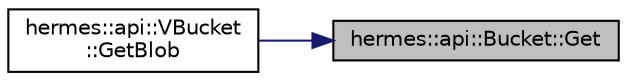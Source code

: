 digraph "hermes::api::Bucket::Get"
{
 // LATEX_PDF_SIZE
  edge [fontname="Helvetica",fontsize="10",labelfontname="Helvetica",labelfontsize="10"];
  node [fontname="Helvetica",fontsize="10",shape=record];
  rankdir="RL";
  Node1 [label="hermes::api::Bucket::Get",height=0.2,width=0.4,color="black", fillcolor="grey75", style="filled", fontcolor="black",tooltip=" "];
  Node1 -> Node2 [dir="back",color="midnightblue",fontsize="10",style="solid",fontname="Helvetica"];
  Node2 [label="hermes::api::VBucket\l::GetBlob",height=0.2,width=0.4,color="black", fillcolor="white", style="filled",URL="$classhermes_1_1api_1_1_v_bucket.html#a88a67553fcfced48aa03c7a7b20c19fc",tooltip=" "];
}
